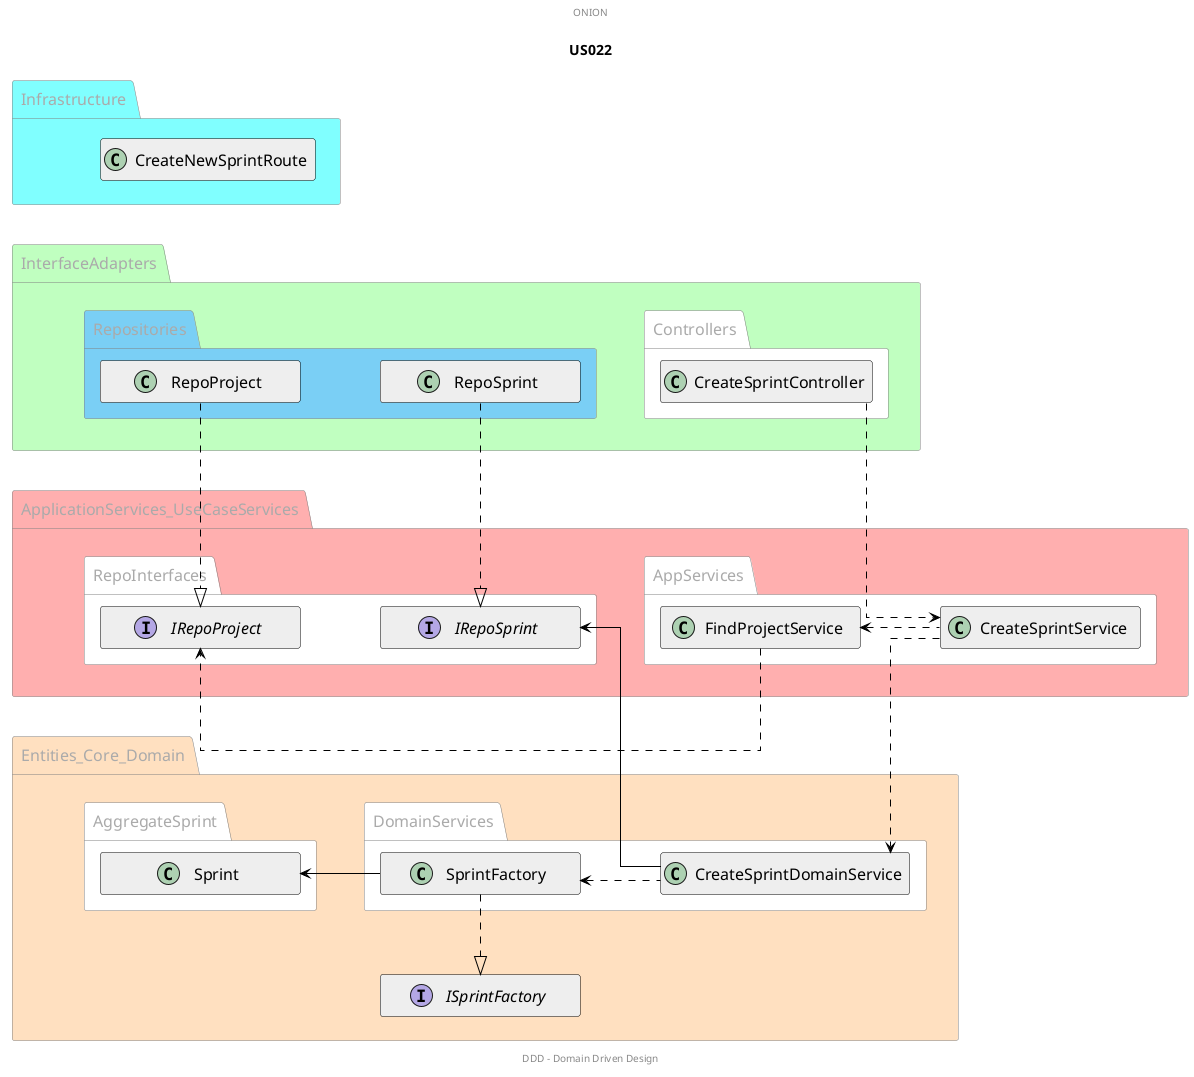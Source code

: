 @startuml
'https://plantuml.com/class-diagram
hide members
'hide circle

skinparam minClassWidth 200
skinparam nodesep 80
skinparam ranksep 80
skinparam Padding 5
skinparam linetype ortho

'left to right direction

skinparam package  {
    BackgroundColor white
    BorderColor grey
    shadowing false
    FontStyle normal
    FontSize 16
    borderThickness 0.5
    fontColor #aaa
}

skinparam legend {
    backgroundColor white
    borderColor white
    shadowing false
    FontStyle normal
    FontSize 12
    borderThickness 0.5
    fontColor black
    Padding 20
    DesignedBorderColor white
}

skinparam class {
    stereotypeFontSize 10
    fontSize 16
    fontName Helvetica

    arrowColor black
    arrowThickness 1
    attributeIconSize 0

    borderColor black
    borderThickness 0.5
    backgroundColor #eee
}

skinparam entity {
    backgroundColor red
    borderColor black
    borderThickness 0.5
}

skinparam rectangle {
    shadowing false
    fontSize 15
    textAlignment left
    fontStyle italic
    stereotypeFontSize 10
    borderThickness 0.5
}

'TITLE ON TOP
title US022

'HEADER FOOTER DESCRIPTIONS
center header ONION
center footer DDD - Domain Driven Design


package Infrastructure #80FFFF{
class CreateNewSprintRoute
}


package InterfaceAdapters #C0FFC0 {
    package Controllers{
        class CreateSprintController
    }
    package Repositories #7ACff5{
        class RepoSprint
        class RepoProject
    }

}

package ApplicationServices_UseCaseServices #FFAFAF{
package AppServices{
class CreateSprintService
class FindProjectService
}
package RepoInterfaces{
interface IRepoProject
interface IRepoSprint
}

}

package Entities_Core_Domain #FFE0C0{

package DomainServices{
class SprintFactory
class CreateSprintDomainService
}
package AggregateSprint{
class Sprint
}
interface ISprintFactory
}
RepoSprint ..|> IRepoSprint
RepoProject ..|> IRepoProject
CreateSprintController ..> CreateSprintService
Infrastructure -[hidden]-> InterfaceAdapters
InterfaceAdapters -[hidden]-> ApplicationServices_UseCaseServices
ApplicationServices_UseCaseServices -[hidden]->Entities_Core_Domain
CreateSprintDomainService -right-> IRepoSprint
CreateSprintService .left.> FindProjectService
FindProjectService .> IRepoProject
CreateSprintService .down..> CreateSprintDomainService
CreateSprintDomainService .left...> SprintFactory
SprintFactory ..|> ISprintFactory
SprintFactory -right-------> Sprint


@enduml